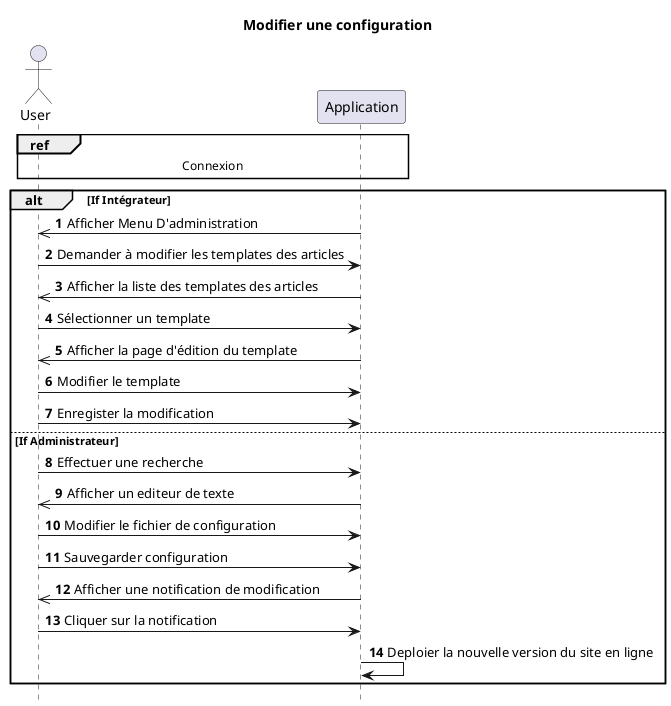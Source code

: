 @startuml

autonumber
hide footbox
title Modifier une configuration


actor User as U
participant Application as A

ref over U, A : Connexion

alt If Intégrateur
A ->> U: Afficher Menu D'administration
U -> A : Demander à modifier les templates des articles
A ->> U: Afficher la liste des templates des articles
U -> A : Sélectionner un template
A ->> U: Afficher la page d'édition du template
U -> A : Modifier le template
U -> A : Enregister la modification

else If Administrateur
U -> A : Effectuer une recherche 
A ->> U: Afficher un editeur de texte
U -> A : Modifier le fichier de configuration
U -> A : Sauvegarder configuration
A ->> U: Afficher une notification de modification
U -> A : Cliquer sur la notification
A -> A : Deploier la nouvelle version du site en ligne

end

@enduml 
